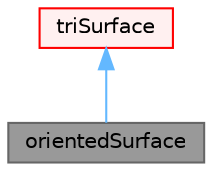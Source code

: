 digraph "orientedSurface"
{
 // LATEX_PDF_SIZE
  bgcolor="transparent";
  edge [fontname=Helvetica,fontsize=10,labelfontname=Helvetica,labelfontsize=10];
  node [fontname=Helvetica,fontsize=10,shape=box,height=0.2,width=0.4];
  Node1 [id="Node000001",label="orientedSurface",height=0.2,width=0.4,color="gray40", fillcolor="grey60", style="filled", fontcolor="black",tooltip="Given point flip all faces such that normals point in same direction."];
  Node2 -> Node1 [id="edge1_Node000001_Node000002",dir="back",color="steelblue1",style="solid",tooltip=" "];
  Node2 [id="Node000002",label="triSurface",height=0.2,width=0.4,color="red", fillcolor="#FFF0F0", style="filled",URL="$classFoam_1_1triSurface.html",tooltip="Triangulated surface description with patch information."];
}
